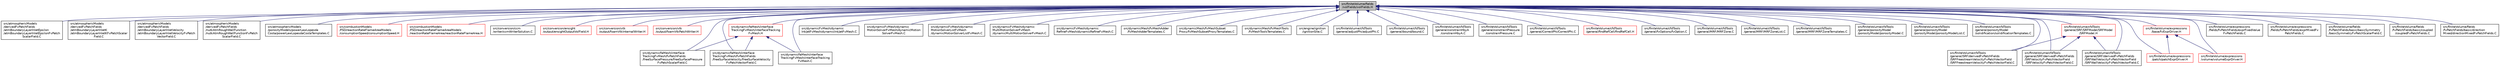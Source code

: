 digraph "src/finiteVolume/fields/volFields/volFields.H"
{
  bgcolor="transparent";
  edge [fontname="Helvetica",fontsize="10",labelfontname="Helvetica",labelfontsize="10"];
  node [fontname="Helvetica",fontsize="10",shape=record];
  Node1 [label="src/finiteVolume/fields\l/volFields/volFields.H",height=0.2,width=0.4,color="black", fillcolor="grey75", style="filled" fontcolor="black"];
  Node1 -> Node2 [dir="back",color="midnightblue",fontsize="10",style="solid",fontname="Helvetica"];
  Node2 [label="src/atmosphericModels\l/derivedFvPatchFields\l/atmBoundaryLayerInletEpsilon\l/atmBoundaryLayerInletEpsilonFvPatch\lScalarField.C",height=0.2,width=0.4,color="black",URL="$atmBoundaryLayerInletEpsilonFvPatchScalarField_8C.html"];
  Node1 -> Node3 [dir="back",color="midnightblue",fontsize="10",style="solid",fontname="Helvetica"];
  Node3 [label="src/atmosphericModels\l/derivedFvPatchFields\l/atmBoundaryLayerInletK\l/atmBoundaryLayerInletKFvPatchScalar\lField.C",height=0.2,width=0.4,color="black",URL="$atmBoundaryLayerInletKFvPatchScalarField_8C.html"];
  Node1 -> Node4 [dir="back",color="midnightblue",fontsize="10",style="solid",fontname="Helvetica"];
  Node4 [label="src/atmosphericModels\l/derivedFvPatchFields\l/atmBoundaryLayerInletVelocity\l/atmBoundaryLayerInletVelocityFvPatch\lVectorField.C",height=0.2,width=0.4,color="black",URL="$atmBoundaryLayerInletVelocityFvPatchVectorField_8C.html"];
  Node1 -> Node5 [dir="back",color="midnightblue",fontsize="10",style="solid",fontname="Helvetica"];
  Node5 [label="src/atmosphericModels\l/derivedFvPatchFields\l/nutkAtmRoughWallFunction\l/nutkAtmRoughWallFunctionFvPatch\lScalarField.C",height=0.2,width=0.4,color="black",URL="$nutkAtmRoughWallFunctionFvPatchScalarField_8C.html"];
  Node1 -> Node6 [dir="back",color="midnightblue",fontsize="10",style="solid",fontname="Helvetica"];
  Node6 [label="src/atmosphericModels\l/porosityModels/powerLawLopesda\lCosta/powerLawLopesdaCostaTemplates.C",height=0.2,width=0.4,color="black",URL="$powerLawLopesdaCostaTemplates_8C.html"];
  Node1 -> Node7 [dir="back",color="midnightblue",fontsize="10",style="solid",fontname="Helvetica"];
  Node7 [label="src/combustionModels\l/FSD/reactionRateFlameAreaModels\l/consumptionSpeed/consumptionSpeed.H",height=0.2,width=0.4,color="red",URL="$consumptionSpeed_8H.html"];
  Node1 -> Node8 [dir="back",color="midnightblue",fontsize="10",style="solid",fontname="Helvetica"];
  Node8 [label="src/combustionModels\l/FSD/reactionRateFlameAreaModels\l/reactionRateFlameArea/reactionRateFlameArea.H",height=0.2,width=0.4,color="red",URL="$reactionRateFlameArea_8H.html"];
  Node1 -> Node9 [dir="back",color="midnightblue",fontsize="10",style="solid",fontname="Helvetica"];
  Node9 [label="src/conversion/ccm\l/writer/ccmWriterSolution.C",height=0.2,width=0.4,color="black",URL="$ccmWriterSolution_8C.html"];
  Node1 -> Node10 [dir="back",color="midnightblue",fontsize="10",style="solid",fontname="Helvetica"];
  Node10 [label="src/conversion/ensight\l/output/ensightOutputVolField.H",height=0.2,width=0.4,color="red",URL="$ensightOutputVolField_8H.html",tooltip="A collection of functions for writing volField content in ensight format. "];
  Node1 -> Node11 [dir="back",color="midnightblue",fontsize="10",style="solid",fontname="Helvetica"];
  Node11 [label="src/conversion/vtk\l/output/foamVtkInternalWriter.H",height=0.2,width=0.4,color="red",URL="$foamVtkInternalWriter_8H.html"];
  Node1 -> Node12 [dir="back",color="midnightblue",fontsize="10",style="solid",fontname="Helvetica"];
  Node12 [label="src/conversion/vtk\l/output/foamVtkPatchWriter.H",height=0.2,width=0.4,color="red",URL="$foamVtkPatchWriter_8H.html"];
  Node1 -> Node13 [dir="back",color="midnightblue",fontsize="10",style="solid",fontname="Helvetica"];
  Node13 [label="src/dynamicFaMesh/interface\lTrackingFvMesh/interfaceTracking\lFvMesh.H",height=0.2,width=0.4,color="red",URL="$interfaceTrackingFvMesh_8H.html"];
  Node13 -> Node14 [dir="back",color="midnightblue",fontsize="10",style="solid",fontname="Helvetica"];
  Node14 [label="src/dynamicFaMesh/interface\lTrackingFvMesh/fvPatchFields\l/freeSurfacePressure/freeSurfacePressure\lFvPatchScalarField.C",height=0.2,width=0.4,color="black",URL="$freeSurfacePressureFvPatchScalarField_8C.html"];
  Node13 -> Node15 [dir="back",color="midnightblue",fontsize="10",style="solid",fontname="Helvetica"];
  Node15 [label="src/dynamicFaMesh/interface\lTrackingFvMesh/fvPatchFields\l/freeSurfaceVelocity/freeSurfaceVelocity\lFvPatchVectorField.C",height=0.2,width=0.4,color="black",URL="$freeSurfaceVelocityFvPatchVectorField_8C.html"];
  Node13 -> Node16 [dir="back",color="midnightblue",fontsize="10",style="solid",fontname="Helvetica"];
  Node16 [label="src/dynamicFaMesh/interface\lTrackingFvMesh/interfaceTracking\lFvMesh.C",height=0.2,width=0.4,color="black",URL="$interfaceTrackingFvMesh_8C.html"];
  Node1 -> Node14 [dir="back",color="midnightblue",fontsize="10",style="solid",fontname="Helvetica"];
  Node1 -> Node15 [dir="back",color="midnightblue",fontsize="10",style="solid",fontname="Helvetica"];
  Node1 -> Node16 [dir="back",color="midnightblue",fontsize="10",style="solid",fontname="Helvetica"];
  Node1 -> Node17 [dir="back",color="midnightblue",fontsize="10",style="solid",fontname="Helvetica"];
  Node17 [label="src/dynamicFvMesh/dynamic\lInkJetFvMesh/dynamicInkJetFvMesh.C",height=0.2,width=0.4,color="black",URL="$dynamicInkJetFvMesh_8C.html"];
  Node1 -> Node18 [dir="back",color="midnightblue",fontsize="10",style="solid",fontname="Helvetica"];
  Node18 [label="src/dynamicFvMesh/dynamic\lMotionSolverFvMesh/dynamicMotion\lSolverFvMesh.C",height=0.2,width=0.4,color="black",URL="$dynamicMotionSolverFvMesh_8C.html"];
  Node1 -> Node19 [dir="back",color="midnightblue",fontsize="10",style="solid",fontname="Helvetica"];
  Node19 [label="src/dynamicFvMesh/dynamic\lMotionSolverListFvMesh\l/dynamicMotionSolverListFvMesh.C",height=0.2,width=0.4,color="black",URL="$dynamicMotionSolverListFvMesh_8C.html"];
  Node1 -> Node20 [dir="back",color="midnightblue",fontsize="10",style="solid",fontname="Helvetica"];
  Node20 [label="src/dynamicFvMesh/dynamic\lMultiMotionSolverFvMesh\l/dynamicMultiMotionSolverFvMesh.C",height=0.2,width=0.4,color="black",URL="$dynamicMultiMotionSolverFvMesh_8C.html"];
  Node1 -> Node21 [dir="back",color="midnightblue",fontsize="10",style="solid",fontname="Helvetica"];
  Node21 [label="src/dynamicFvMesh/dynamic\lRefineFvMesh/dynamicRefineFvMesh.C",height=0.2,width=0.4,color="black",URL="$dynamicRefineFvMesh_8C.html"];
  Node1 -> Node22 [dir="back",color="midnightblue",fontsize="10",style="solid",fontname="Helvetica"];
  Node22 [label="src/dynamicMesh/fvMeshAdder\l/fvMeshAdderTemplates.C",height=0.2,width=0.4,color="black",URL="$fvMeshAdderTemplates_8C.html"];
  Node1 -> Node23 [dir="back",color="midnightblue",fontsize="10",style="solid",fontname="Helvetica"];
  Node23 [label="src/dynamicMesh/fvMeshSubset\lProxy/fvMeshSubsetProxyTemplates.C",height=0.2,width=0.4,color="black",URL="$fvMeshSubsetProxyTemplates_8C.html"];
  Node1 -> Node24 [dir="back",color="midnightblue",fontsize="10",style="solid",fontname="Helvetica"];
  Node24 [label="src/dynamicMesh/fvMeshTools\l/fvMeshToolsTemplates.C",height=0.2,width=0.4,color="black",URL="$fvMeshToolsTemplates_8C.html"];
  Node1 -> Node25 [dir="back",color="midnightblue",fontsize="10",style="solid",fontname="Helvetica"];
  Node25 [label="src/engine/ignition\l/ignitionSite.C",height=0.2,width=0.4,color="black",URL="$ignitionSite_8C.html"];
  Node1 -> Node26 [dir="back",color="midnightblue",fontsize="10",style="solid",fontname="Helvetica"];
  Node26 [label="src/finiteVolume/cfdTools\l/general/adjustPhi/adjustPhi.C",height=0.2,width=0.4,color="black",URL="$adjustPhi_8C.html"];
  Node1 -> Node27 [dir="back",color="midnightblue",fontsize="10",style="solid",fontname="Helvetica"];
  Node27 [label="src/finiteVolume/cfdTools\l/general/bound/bound.C",height=0.2,width=0.4,color="black",URL="$bound_8C.html"];
  Node1 -> Node28 [dir="back",color="midnightblue",fontsize="10",style="solid",fontname="Helvetica"];
  Node28 [label="src/finiteVolume/cfdTools\l/general/constrainHbyA\l/constrainHbyA.C",height=0.2,width=0.4,color="black",URL="$constrainHbyA_8C.html"];
  Node1 -> Node29 [dir="back",color="midnightblue",fontsize="10",style="solid",fontname="Helvetica"];
  Node29 [label="src/finiteVolume/cfdTools\l/general/constrainPressure\l/constrainPressure.C",height=0.2,width=0.4,color="black",URL="$constrainPressure_8C.html"];
  Node1 -> Node30 [dir="back",color="midnightblue",fontsize="10",style="solid",fontname="Helvetica"];
  Node30 [label="src/finiteVolume/cfdTools\l/general/CorrectPhi/CorrectPhi.C",height=0.2,width=0.4,color="black",URL="$CorrectPhi_8C.html"];
  Node1 -> Node31 [dir="back",color="midnightblue",fontsize="10",style="solid",fontname="Helvetica"];
  Node31 [label="src/finiteVolume/cfdTools\l/general/findRefCell/findRefCell.H",height=0.2,width=0.4,color="red",URL="$findRefCell_8H.html",tooltip="Find the reference cell nearest (in index) to the given cell but which is not on a cyclic..."];
  Node1 -> Node32 [dir="back",color="midnightblue",fontsize="10",style="solid",fontname="Helvetica"];
  Node32 [label="src/finiteVolume/cfdTools\l/general/fvOptions/fvOption.C",height=0.2,width=0.4,color="black",URL="$fvOption_8C.html"];
  Node1 -> Node33 [dir="back",color="midnightblue",fontsize="10",style="solid",fontname="Helvetica"];
  Node33 [label="src/finiteVolume/cfdTools\l/general/MRF/MRFZone.C",height=0.2,width=0.4,color="black",URL="$MRFZone_8C.html"];
  Node1 -> Node34 [dir="back",color="midnightblue",fontsize="10",style="solid",fontname="Helvetica"];
  Node34 [label="src/finiteVolume/cfdTools\l/general/MRF/MRFZoneList.C",height=0.2,width=0.4,color="black",URL="$MRFZoneList_8C.html"];
  Node1 -> Node35 [dir="back",color="midnightblue",fontsize="10",style="solid",fontname="Helvetica"];
  Node35 [label="src/finiteVolume/cfdTools\l/general/MRF/MRFZoneTemplates.C",height=0.2,width=0.4,color="black",URL="$MRFZoneTemplates_8C.html"];
  Node1 -> Node36 [dir="back",color="midnightblue",fontsize="10",style="solid",fontname="Helvetica"];
  Node36 [label="src/finiteVolume/cfdTools\l/general/porosityModel\l/porosityModel/porosityModel.C",height=0.2,width=0.4,color="black",URL="$porosityModel_8C.html"];
  Node1 -> Node37 [dir="back",color="midnightblue",fontsize="10",style="solid",fontname="Helvetica"];
  Node37 [label="src/finiteVolume/cfdTools\l/general/porosityModel\l/porosityModel/porosityModelList.C",height=0.2,width=0.4,color="black",URL="$porosityModelList_8C.html"];
  Node1 -> Node38 [dir="back",color="midnightblue",fontsize="10",style="solid",fontname="Helvetica"];
  Node38 [label="src/finiteVolume/cfdTools\l/general/porosityModel\l/solidification/solidificationTemplates.C",height=0.2,width=0.4,color="black",URL="$solidificationTemplates_8C.html"];
  Node1 -> Node39 [dir="back",color="midnightblue",fontsize="10",style="solid",fontname="Helvetica"];
  Node39 [label="src/finiteVolume/cfdTools\l/general/SRF/derivedFvPatchFields\l/SRFFreestreamVelocityFvPatchVectorField\l/SRFFreestreamVelocityFvPatchVectorField.C",height=0.2,width=0.4,color="black",URL="$SRFFreestreamVelocityFvPatchVectorField_8C.html"];
  Node1 -> Node40 [dir="back",color="midnightblue",fontsize="10",style="solid",fontname="Helvetica"];
  Node40 [label="src/finiteVolume/cfdTools\l/general/SRF/derivedFvPatchFields\l/SRFVelocityFvPatchVectorField\l/SRFVelocityFvPatchVectorField.C",height=0.2,width=0.4,color="black",URL="$SRFVelocityFvPatchVectorField_8C.html"];
  Node1 -> Node41 [dir="back",color="midnightblue",fontsize="10",style="solid",fontname="Helvetica"];
  Node41 [label="src/finiteVolume/cfdTools\l/general/SRF/derivedFvPatchFields\l/SRFWallVelocityFvPatchVectorField\l/SRFWallVelocityFvPatchVectorField.C",height=0.2,width=0.4,color="black",URL="$SRFWallVelocityFvPatchVectorField_8C.html"];
  Node1 -> Node42 [dir="back",color="midnightblue",fontsize="10",style="solid",fontname="Helvetica"];
  Node42 [label="src/finiteVolume/cfdTools\l/general/SRF/SRFModel/SRFModel\l/SRFModel.H",height=0.2,width=0.4,color="red",URL="$SRFModel_8H.html"];
  Node42 -> Node39 [dir="back",color="midnightblue",fontsize="10",style="solid",fontname="Helvetica"];
  Node42 -> Node40 [dir="back",color="midnightblue",fontsize="10",style="solid",fontname="Helvetica"];
  Node42 -> Node41 [dir="back",color="midnightblue",fontsize="10",style="solid",fontname="Helvetica"];
  Node1 -> Node43 [dir="back",color="midnightblue",fontsize="10",style="solid",fontname="Helvetica"];
  Node43 [label="src/finiteVolume/expressions\l/base/fvExprDriver.H",height=0.2,width=0.4,color="red",URL="$fvExprDriver_8H.html"];
  Node43 -> Node44 [dir="back",color="midnightblue",fontsize="10",style="solid",fontname="Helvetica"];
  Node44 [label="src/finiteVolume/expressions\l/patch/patchExprDriver.H",height=0.2,width=0.4,color="red",URL="$patchExprDriver_8H.html"];
  Node43 -> Node45 [dir="back",color="midnightblue",fontsize="10",style="solid",fontname="Helvetica"];
  Node45 [label="src/finiteVolume/expressions\l/volume/volumeExprDriver.H",height=0.2,width=0.4,color="red",URL="$volumeExprDriver_8H.html"];
  Node1 -> Node46 [dir="back",color="midnightblue",fontsize="10",style="solid",fontname="Helvetica"];
  Node46 [label="src/finiteVolume/expressions\l/fields/fvPatchFields/exprFixedValue\lFvPatchFields.C",height=0.2,width=0.4,color="black",URL="$exprFixedValueFvPatchFields_8C.html"];
  Node1 -> Node47 [dir="back",color="midnightblue",fontsize="10",style="solid",fontname="Helvetica"];
  Node47 [label="src/finiteVolume/expressions\l/fields/fvPatchFields/exprMixedFv\lPatchFields.C",height=0.2,width=0.4,color="black",URL="$exprMixedFvPatchFields_8C.html"];
  Node1 -> Node44 [dir="back",color="midnightblue",fontsize="10",style="solid",fontname="Helvetica"];
  Node1 -> Node45 [dir="back",color="midnightblue",fontsize="10",style="solid",fontname="Helvetica"];
  Node1 -> Node48 [dir="back",color="midnightblue",fontsize="10",style="solid",fontname="Helvetica"];
  Node48 [label="src/finiteVolume/fields\l/fvPatchFields/basic/basicSymmetry\l/basicSymmetryFvPatchScalarField.C",height=0.2,width=0.4,color="black",URL="$basicSymmetryFvPatchScalarField_8C.html"];
  Node1 -> Node49 [dir="back",color="midnightblue",fontsize="10",style="solid",fontname="Helvetica"];
  Node49 [label="src/finiteVolume/fields\l/fvPatchFields/basic/coupled\l/coupledFvPatchFields.C",height=0.2,width=0.4,color="black",URL="$coupledFvPatchFields_8C.html"];
  Node1 -> Node50 [dir="back",color="midnightblue",fontsize="10",style="solid",fontname="Helvetica"];
  Node50 [label="src/finiteVolume/fields\l/fvPatchFields/basic/direction\lMixed/directionMixedFvPatchFields.C",height=0.2,width=0.4,color="black",URL="$directionMixedFvPatchFields_8C.html"];
}
